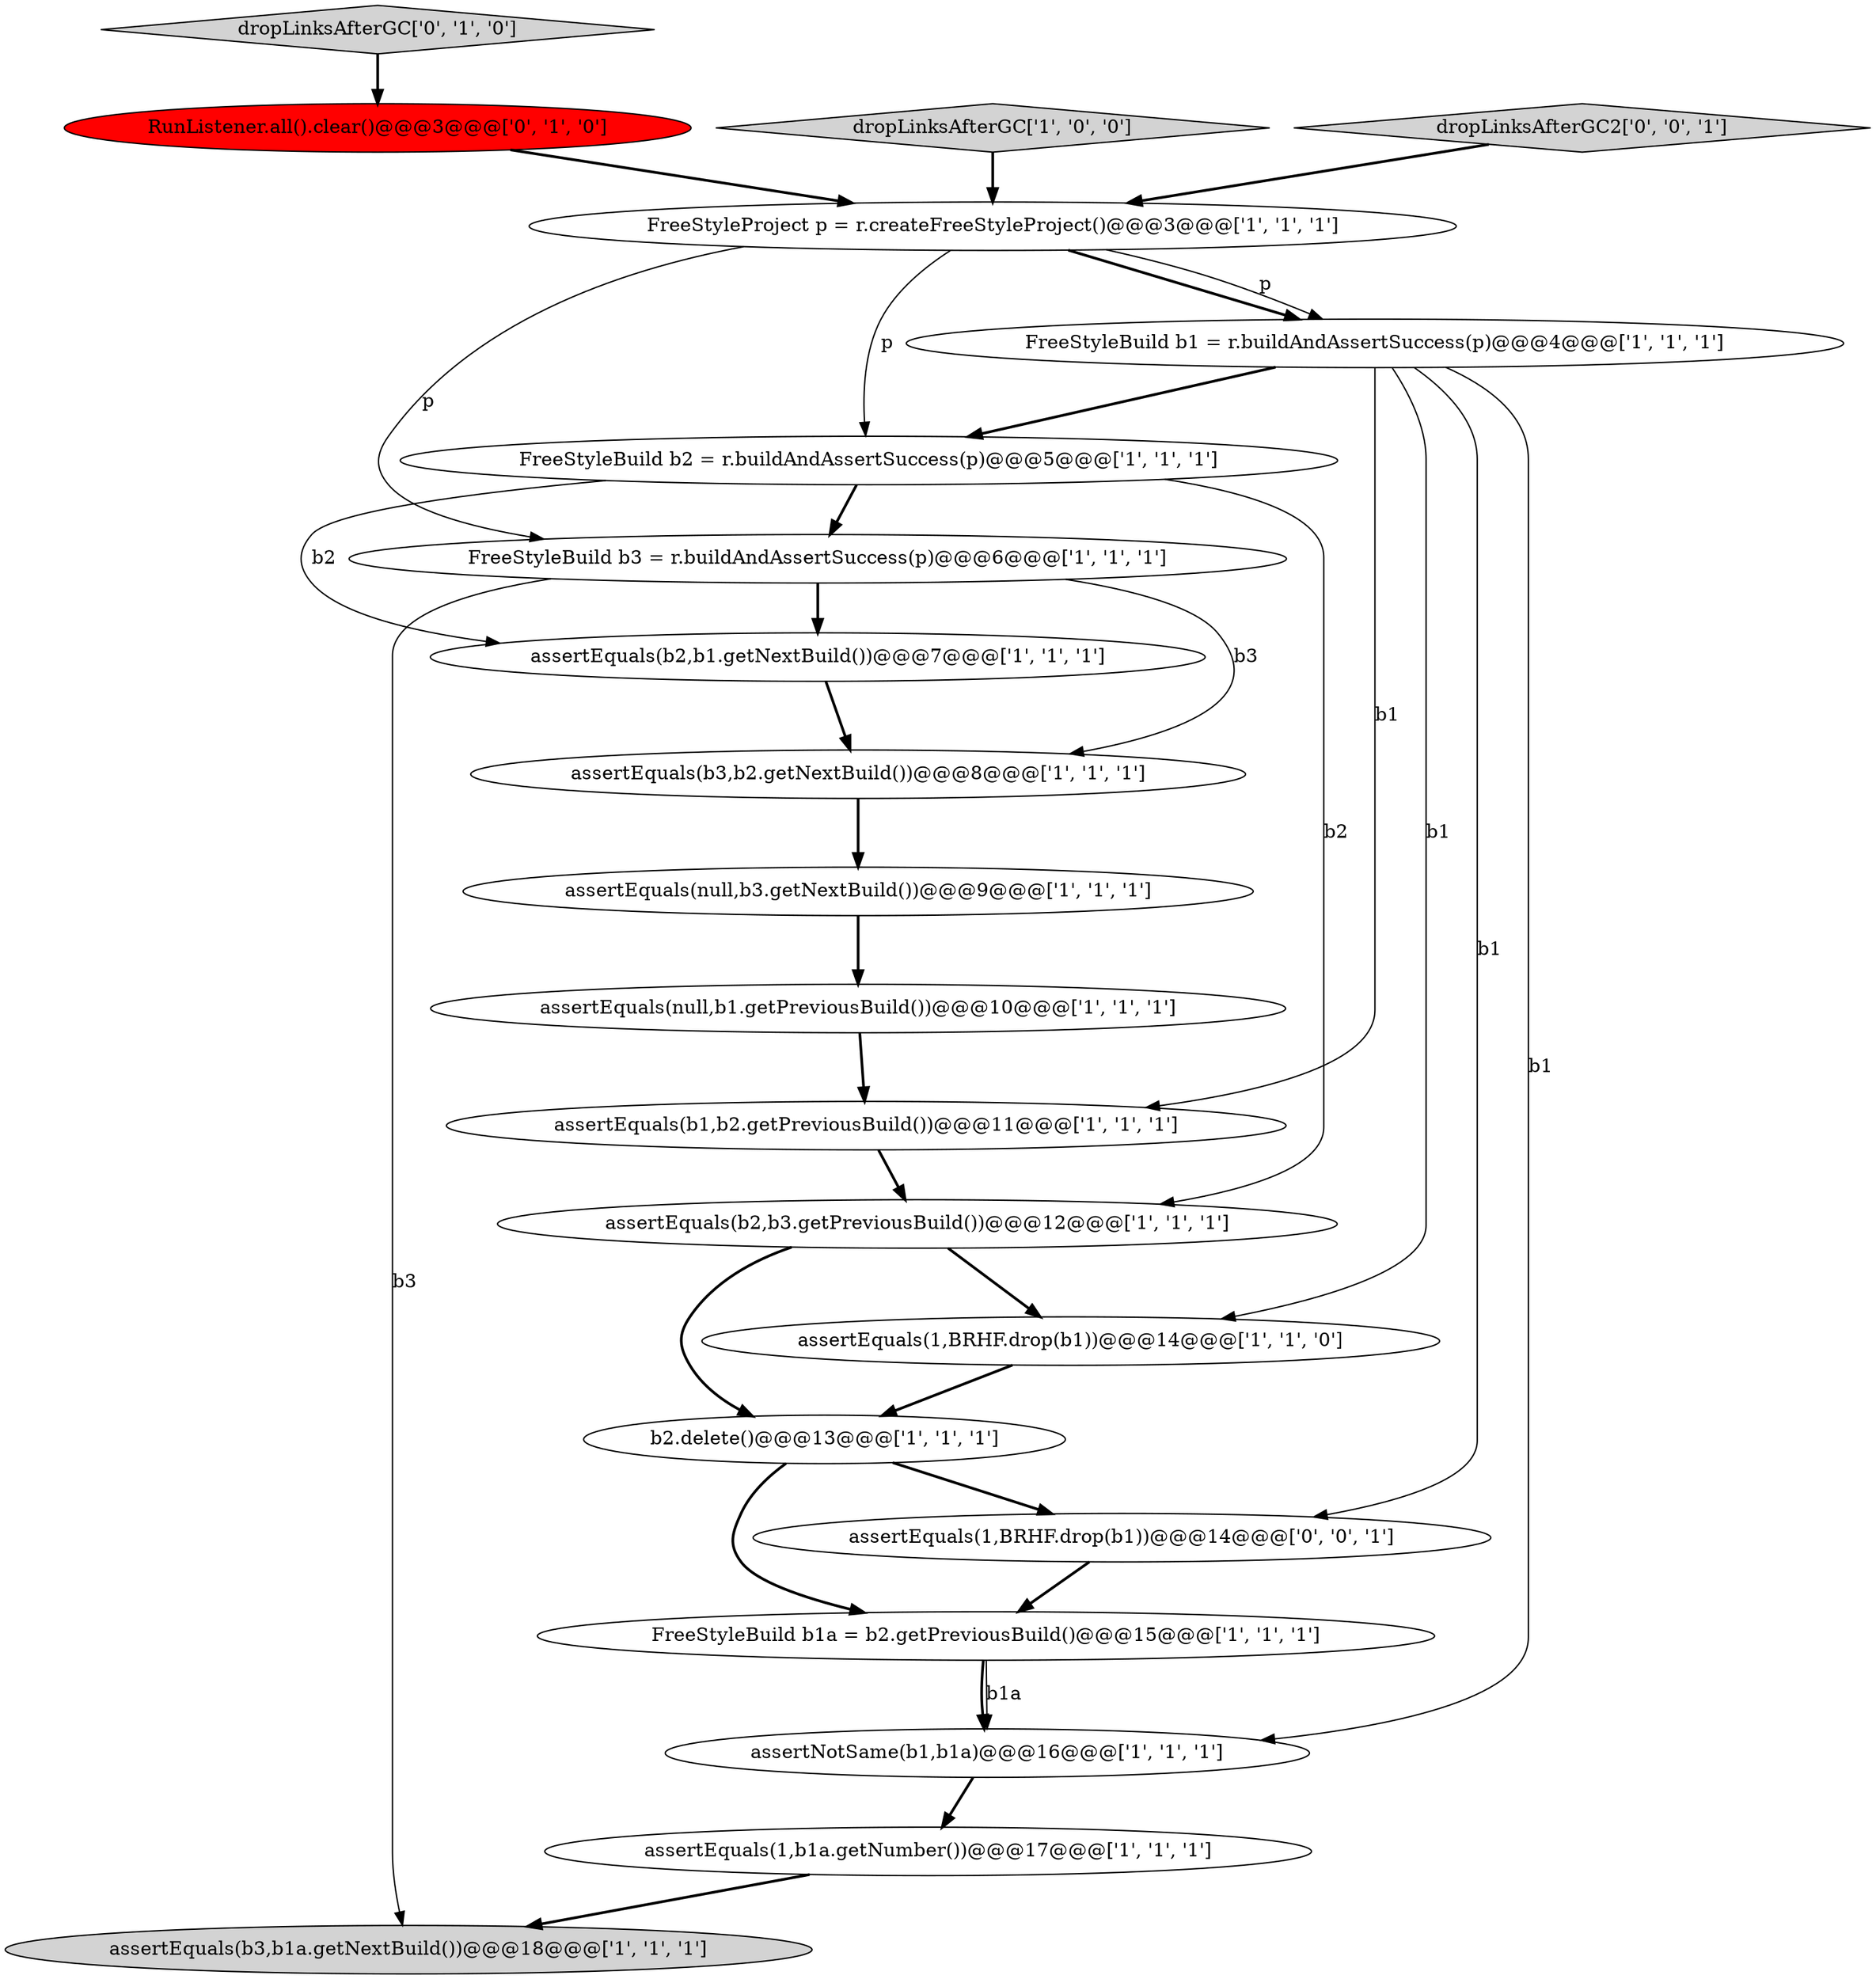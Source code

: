 digraph {
1 [style = filled, label = "assertEquals(b1,b2.getPreviousBuild())@@@11@@@['1', '1', '1']", fillcolor = white, shape = ellipse image = "AAA0AAABBB1BBB"];
6 [style = filled, label = "assertEquals(b3,b2.getNextBuild())@@@8@@@['1', '1', '1']", fillcolor = white, shape = ellipse image = "AAA0AAABBB1BBB"];
3 [style = filled, label = "assertNotSame(b1,b1a)@@@16@@@['1', '1', '1']", fillcolor = white, shape = ellipse image = "AAA0AAABBB1BBB"];
13 [style = filled, label = "FreeStyleBuild b3 = r.buildAndAssertSuccess(p)@@@6@@@['1', '1', '1']", fillcolor = white, shape = ellipse image = "AAA0AAABBB1BBB"];
9 [style = filled, label = "assertEquals(1,BRHF.drop(b1))@@@14@@@['1', '1', '0']", fillcolor = white, shape = ellipse image = "AAA0AAABBB1BBB"];
20 [style = filled, label = "assertEquals(1,BRHF.drop(b1))@@@14@@@['0', '0', '1']", fillcolor = white, shape = ellipse image = "AAA0AAABBB3BBB"];
17 [style = filled, label = "RunListener.all().clear()@@@3@@@['0', '1', '0']", fillcolor = red, shape = ellipse image = "AAA1AAABBB2BBB"];
14 [style = filled, label = "assertEquals(null,b3.getNextBuild())@@@9@@@['1', '1', '1']", fillcolor = white, shape = ellipse image = "AAA0AAABBB1BBB"];
0 [style = filled, label = "FreeStyleBuild b2 = r.buildAndAssertSuccess(p)@@@5@@@['1', '1', '1']", fillcolor = white, shape = ellipse image = "AAA0AAABBB1BBB"];
8 [style = filled, label = "assertEquals(null,b1.getPreviousBuild())@@@10@@@['1', '1', '1']", fillcolor = white, shape = ellipse image = "AAA0AAABBB1BBB"];
18 [style = filled, label = "dropLinksAfterGC['0', '1', '0']", fillcolor = lightgray, shape = diamond image = "AAA0AAABBB2BBB"];
4 [style = filled, label = "b2.delete()@@@13@@@['1', '1', '1']", fillcolor = white, shape = ellipse image = "AAA0AAABBB1BBB"];
2 [style = filled, label = "assertEquals(b2,b1.getNextBuild())@@@7@@@['1', '1', '1']", fillcolor = white, shape = ellipse image = "AAA0AAABBB1BBB"];
7 [style = filled, label = "assertEquals(b3,b1a.getNextBuild())@@@18@@@['1', '1', '1']", fillcolor = lightgray, shape = ellipse image = "AAA0AAABBB1BBB"];
12 [style = filled, label = "FreeStyleProject p = r.createFreeStyleProject()@@@3@@@['1', '1', '1']", fillcolor = white, shape = ellipse image = "AAA0AAABBB1BBB"];
10 [style = filled, label = "assertEquals(1,b1a.getNumber())@@@17@@@['1', '1', '1']", fillcolor = white, shape = ellipse image = "AAA0AAABBB1BBB"];
15 [style = filled, label = "dropLinksAfterGC['1', '0', '0']", fillcolor = lightgray, shape = diamond image = "AAA0AAABBB1BBB"];
19 [style = filled, label = "dropLinksAfterGC2['0', '0', '1']", fillcolor = lightgray, shape = diamond image = "AAA0AAABBB3BBB"];
5 [style = filled, label = "FreeStyleBuild b1a = b2.getPreviousBuild()@@@15@@@['1', '1', '1']", fillcolor = white, shape = ellipse image = "AAA0AAABBB1BBB"];
11 [style = filled, label = "assertEquals(b2,b3.getPreviousBuild())@@@12@@@['1', '1', '1']", fillcolor = white, shape = ellipse image = "AAA0AAABBB1BBB"];
16 [style = filled, label = "FreeStyleBuild b1 = r.buildAndAssertSuccess(p)@@@4@@@['1', '1', '1']", fillcolor = white, shape = ellipse image = "AAA0AAABBB1BBB"];
5->3 [style = bold, label=""];
16->0 [style = bold, label=""];
13->6 [style = solid, label="b3"];
0->13 [style = bold, label=""];
16->3 [style = solid, label="b1"];
19->12 [style = bold, label=""];
2->6 [style = bold, label=""];
12->13 [style = solid, label="p"];
9->4 [style = bold, label=""];
11->4 [style = bold, label=""];
16->20 [style = solid, label="b1"];
18->17 [style = bold, label=""];
13->7 [style = solid, label="b3"];
12->16 [style = bold, label=""];
11->9 [style = bold, label=""];
12->16 [style = solid, label="p"];
10->7 [style = bold, label=""];
1->11 [style = bold, label=""];
20->5 [style = bold, label=""];
0->11 [style = solid, label="b2"];
5->3 [style = solid, label="b1a"];
6->14 [style = bold, label=""];
8->1 [style = bold, label=""];
3->10 [style = bold, label=""];
17->12 [style = bold, label=""];
4->20 [style = bold, label=""];
14->8 [style = bold, label=""];
15->12 [style = bold, label=""];
16->1 [style = solid, label="b1"];
12->0 [style = solid, label="p"];
0->2 [style = solid, label="b2"];
4->5 [style = bold, label=""];
16->9 [style = solid, label="b1"];
13->2 [style = bold, label=""];
}
